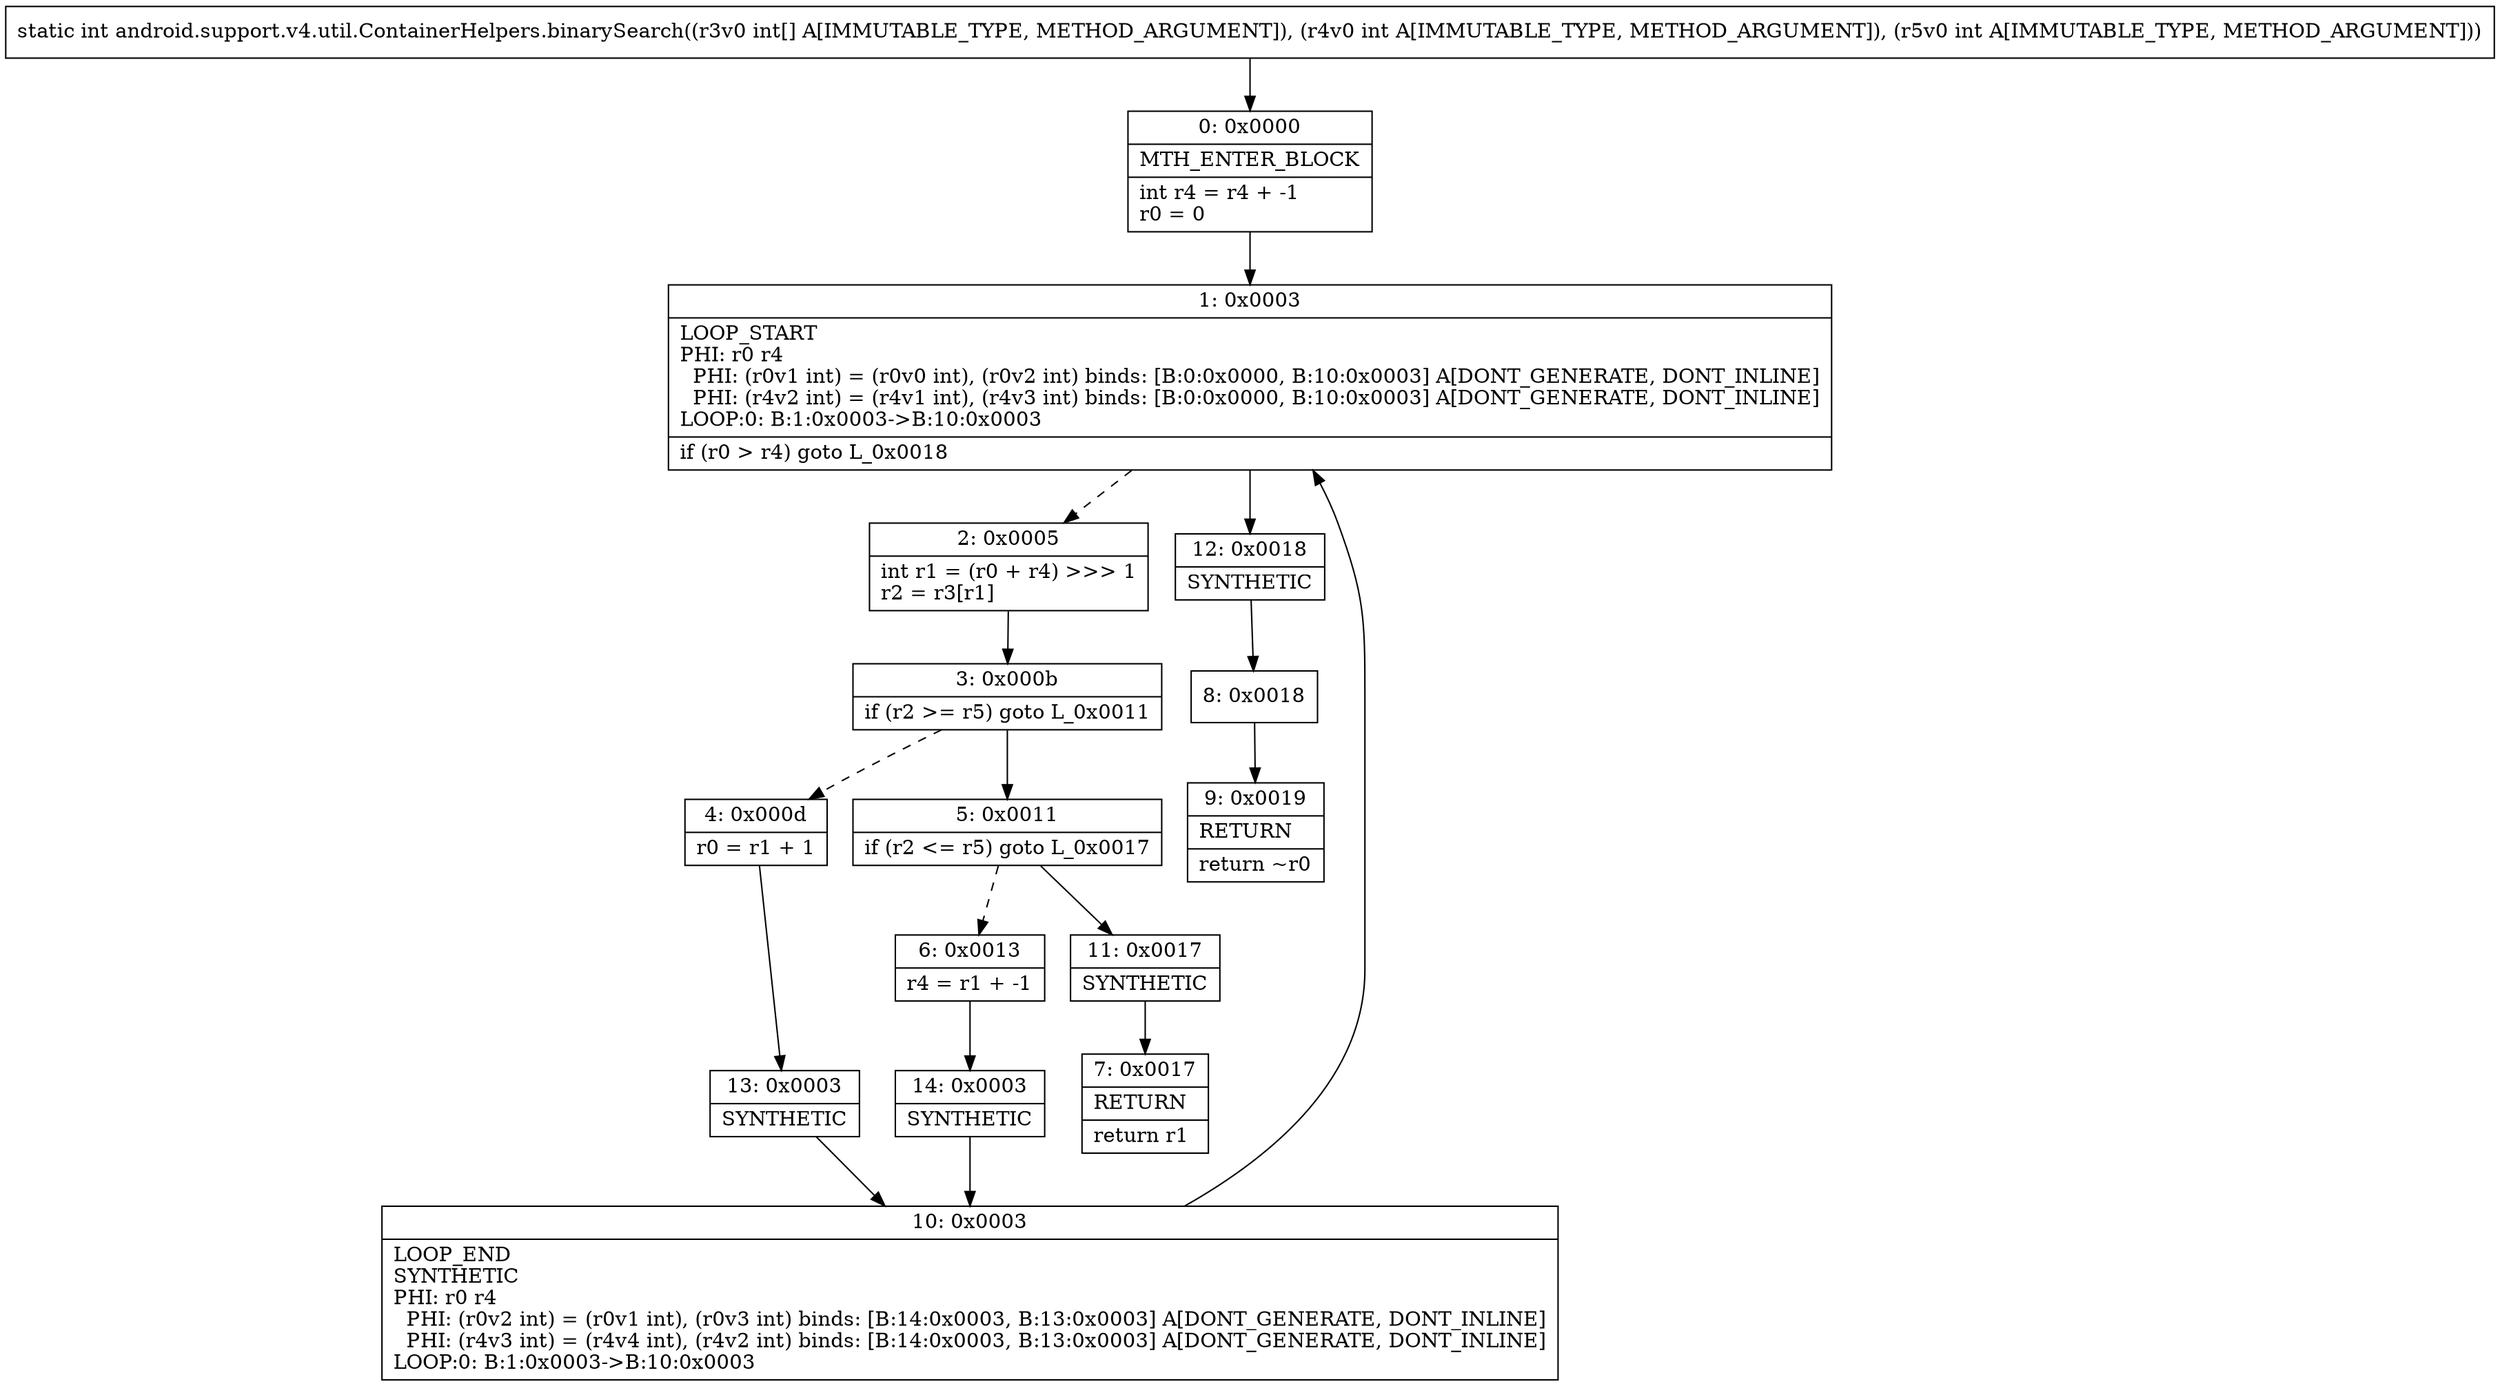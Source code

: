 digraph "CFG forandroid.support.v4.util.ContainerHelpers.binarySearch([III)I" {
Node_0 [shape=record,label="{0\:\ 0x0000|MTH_ENTER_BLOCK\l|int r4 = r4 + \-1\lr0 = 0\l}"];
Node_1 [shape=record,label="{1\:\ 0x0003|LOOP_START\lPHI: r0 r4 \l  PHI: (r0v1 int) = (r0v0 int), (r0v2 int) binds: [B:0:0x0000, B:10:0x0003] A[DONT_GENERATE, DONT_INLINE]\l  PHI: (r4v2 int) = (r4v1 int), (r4v3 int) binds: [B:0:0x0000, B:10:0x0003] A[DONT_GENERATE, DONT_INLINE]\lLOOP:0: B:1:0x0003\-\>B:10:0x0003\l|if (r0 \> r4) goto L_0x0018\l}"];
Node_2 [shape=record,label="{2\:\ 0x0005|int r1 = (r0 + r4) \>\>\> 1\lr2 = r3[r1]\l}"];
Node_3 [shape=record,label="{3\:\ 0x000b|if (r2 \>= r5) goto L_0x0011\l}"];
Node_4 [shape=record,label="{4\:\ 0x000d|r0 = r1 + 1\l}"];
Node_5 [shape=record,label="{5\:\ 0x0011|if (r2 \<= r5) goto L_0x0017\l}"];
Node_6 [shape=record,label="{6\:\ 0x0013|r4 = r1 + \-1\l}"];
Node_7 [shape=record,label="{7\:\ 0x0017|RETURN\l|return r1\l}"];
Node_8 [shape=record,label="{8\:\ 0x0018}"];
Node_9 [shape=record,label="{9\:\ 0x0019|RETURN\l|return ~r0\l}"];
Node_10 [shape=record,label="{10\:\ 0x0003|LOOP_END\lSYNTHETIC\lPHI: r0 r4 \l  PHI: (r0v2 int) = (r0v1 int), (r0v3 int) binds: [B:14:0x0003, B:13:0x0003] A[DONT_GENERATE, DONT_INLINE]\l  PHI: (r4v3 int) = (r4v4 int), (r4v2 int) binds: [B:14:0x0003, B:13:0x0003] A[DONT_GENERATE, DONT_INLINE]\lLOOP:0: B:1:0x0003\-\>B:10:0x0003\l}"];
Node_11 [shape=record,label="{11\:\ 0x0017|SYNTHETIC\l}"];
Node_12 [shape=record,label="{12\:\ 0x0018|SYNTHETIC\l}"];
Node_13 [shape=record,label="{13\:\ 0x0003|SYNTHETIC\l}"];
Node_14 [shape=record,label="{14\:\ 0x0003|SYNTHETIC\l}"];
MethodNode[shape=record,label="{static int android.support.v4.util.ContainerHelpers.binarySearch((r3v0 int[] A[IMMUTABLE_TYPE, METHOD_ARGUMENT]), (r4v0 int A[IMMUTABLE_TYPE, METHOD_ARGUMENT]), (r5v0 int A[IMMUTABLE_TYPE, METHOD_ARGUMENT])) }"];
MethodNode -> Node_0;
Node_0 -> Node_1;
Node_1 -> Node_2[style=dashed];
Node_1 -> Node_12;
Node_2 -> Node_3;
Node_3 -> Node_4[style=dashed];
Node_3 -> Node_5;
Node_4 -> Node_13;
Node_5 -> Node_6[style=dashed];
Node_5 -> Node_11;
Node_6 -> Node_14;
Node_8 -> Node_9;
Node_10 -> Node_1;
Node_11 -> Node_7;
Node_12 -> Node_8;
Node_13 -> Node_10;
Node_14 -> Node_10;
}

